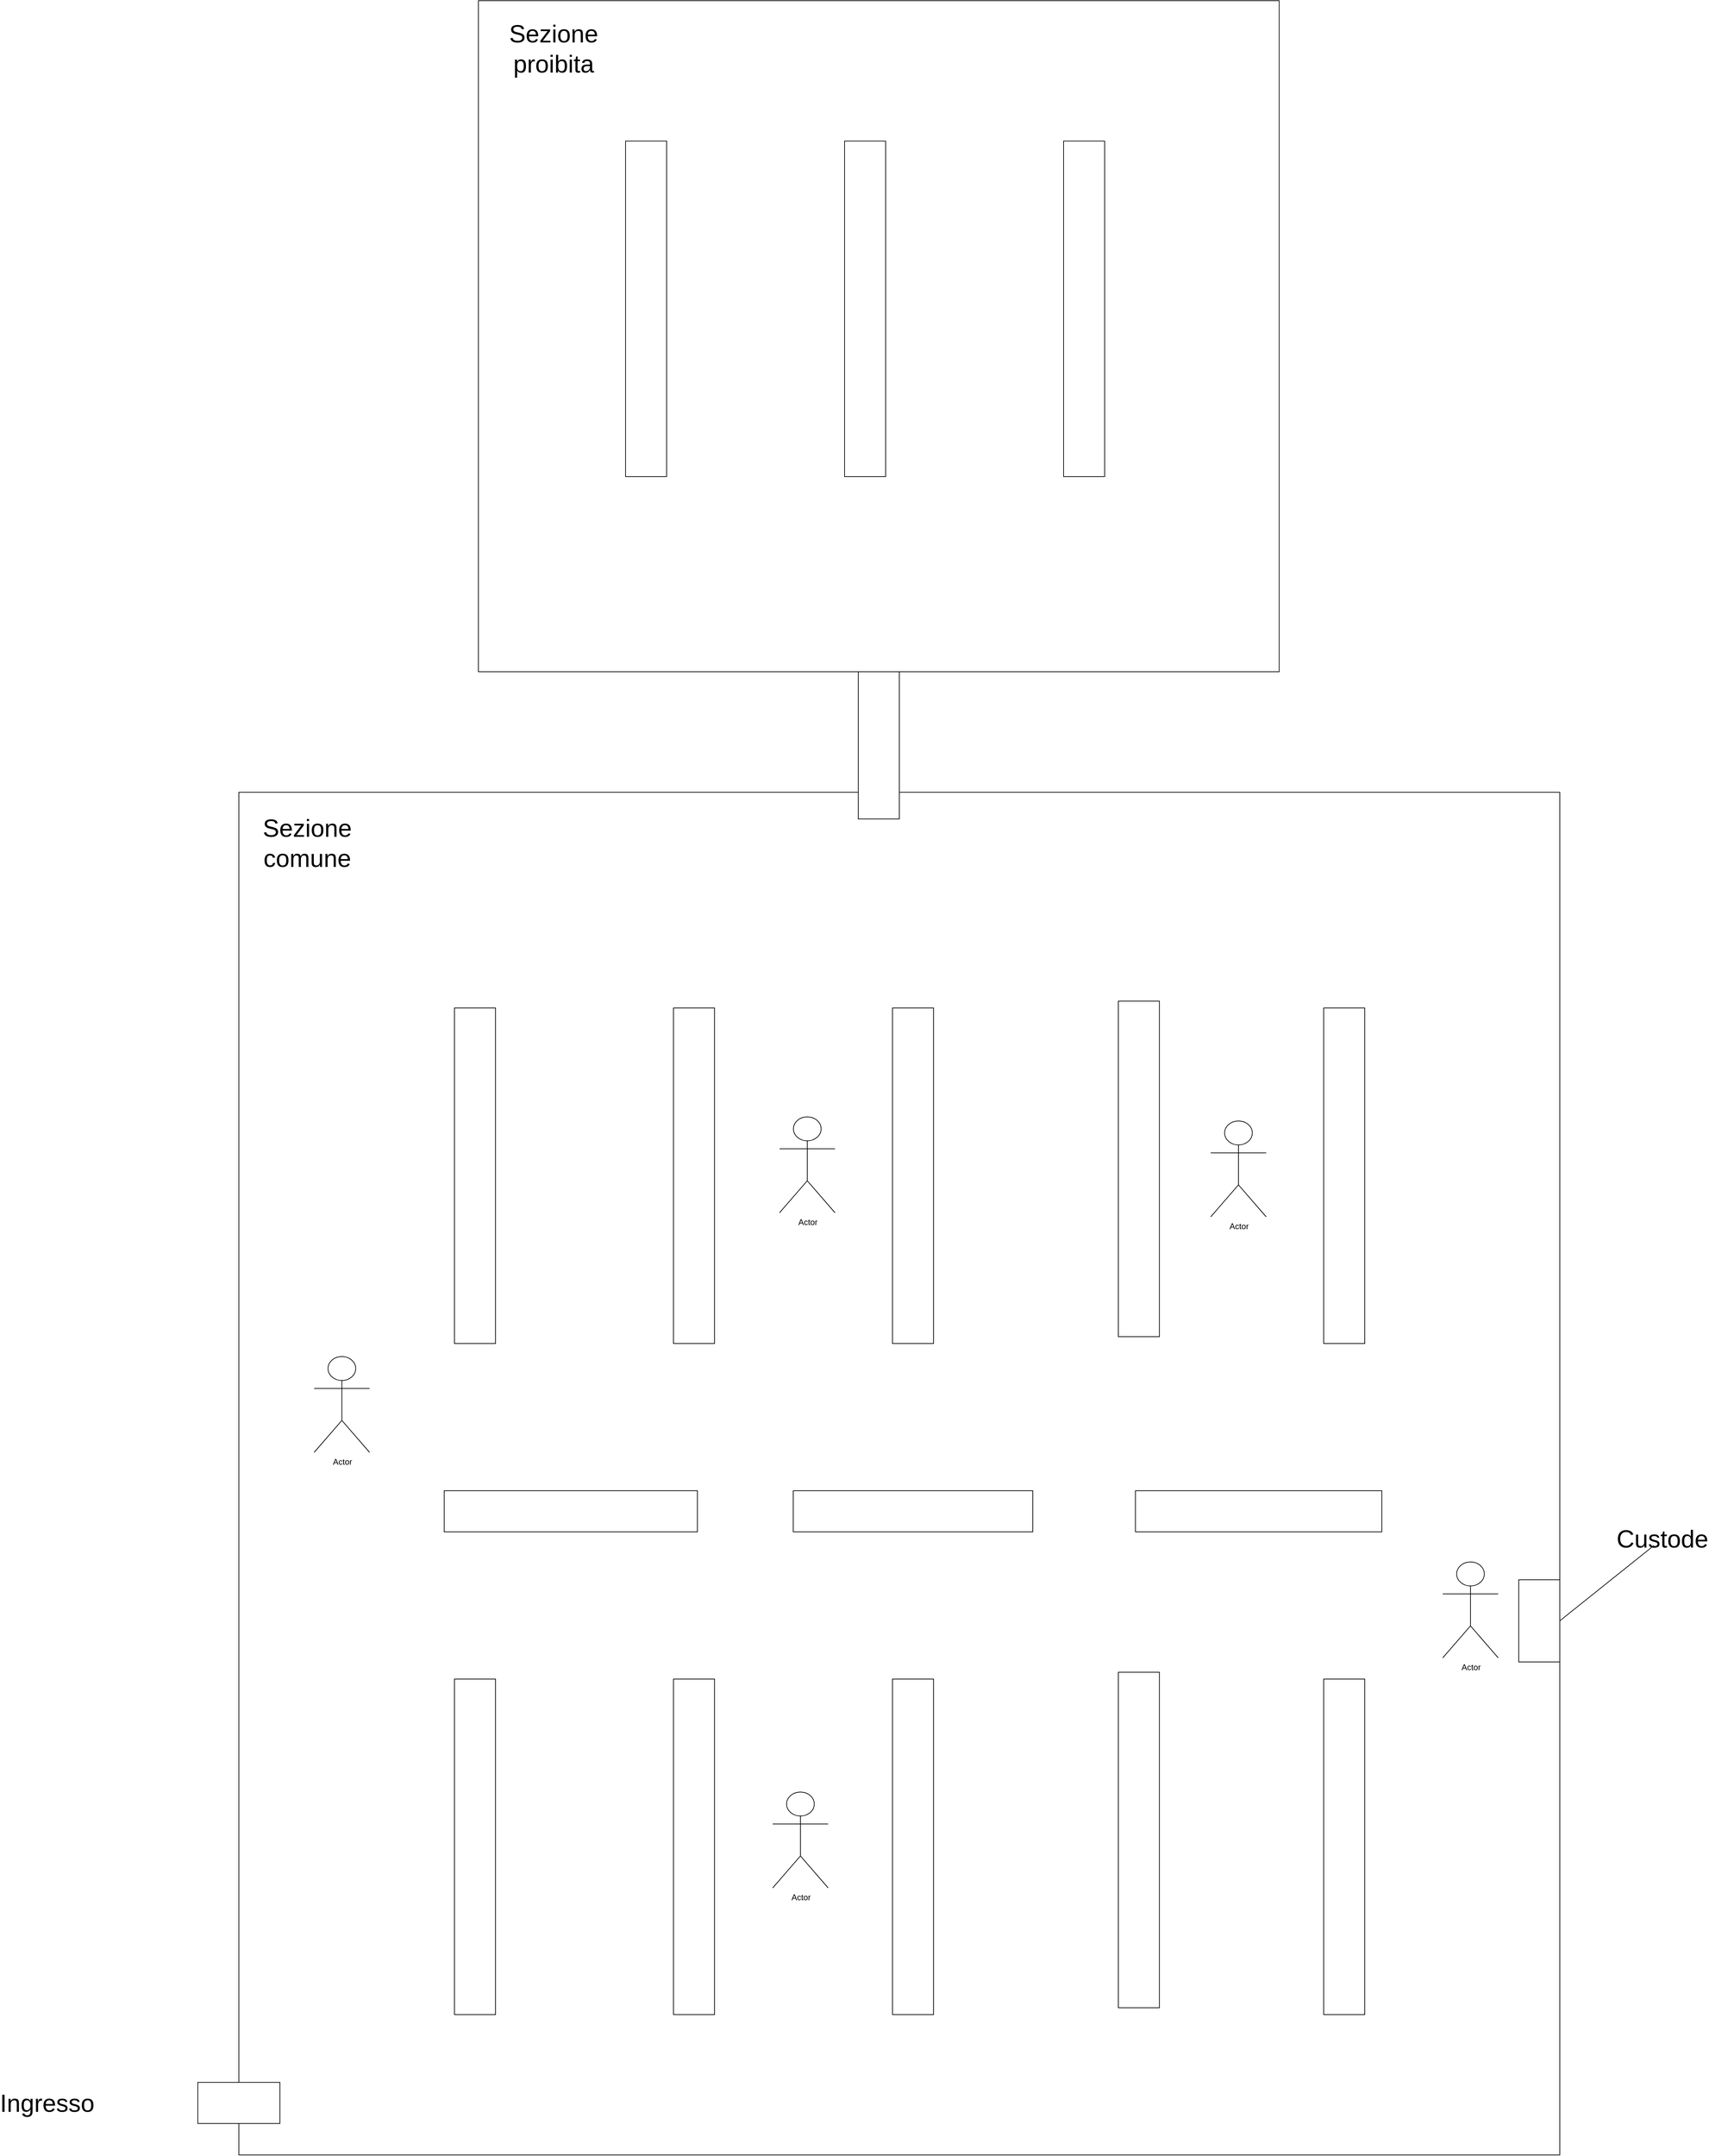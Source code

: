 <mxfile version="13.7.9" type="device"><diagram id="JG5edx8Uj9yraAsjZOHz" name="Pagina-1"><mxGraphModel dx="4063" dy="2349" grid="1" gridSize="10" guides="1" tooltips="1" connect="1" arrows="1" fold="1" page="1" pageScale="1" pageWidth="3300" pageHeight="4681" math="0" shadow="0"><root><mxCell id="0"/><mxCell id="1" parent="0"/><mxCell id="V5tDBc-KA7uXwfIjTcqf-3" value="" style="rounded=0;whiteSpace=wrap;html=1;" vertex="1" parent="1"><mxGeometry x="730" y="1346" width="1930" height="1990" as="geometry"/></mxCell><mxCell id="V5tDBc-KA7uXwfIjTcqf-4" value="" style="rounded=0;whiteSpace=wrap;html=1;rotation=-90;" vertex="1" parent="1"><mxGeometry x="830" y="2856" width="490" height="60" as="geometry"/></mxCell><mxCell id="V5tDBc-KA7uXwfIjTcqf-5" value="" style="rounded=0;whiteSpace=wrap;html=1;rotation=-90;" vertex="1" parent="1"><mxGeometry x="1150" y="2856" width="490" height="60" as="geometry"/></mxCell><mxCell id="V5tDBc-KA7uXwfIjTcqf-6" value="" style="rounded=0;whiteSpace=wrap;html=1;rotation=-90;" vertex="1" parent="1"><mxGeometry x="1470" y="2856" width="490" height="60" as="geometry"/></mxCell><mxCell id="V5tDBc-KA7uXwfIjTcqf-7" value="" style="rounded=0;whiteSpace=wrap;html=1;rotation=-90;" vertex="1" parent="1"><mxGeometry x="1800" y="2846" width="490" height="60" as="geometry"/></mxCell><mxCell id="V5tDBc-KA7uXwfIjTcqf-8" value="" style="rounded=0;whiteSpace=wrap;html=1;rotation=-90;" vertex="1" parent="1"><mxGeometry x="2100" y="2856" width="490" height="60" as="geometry"/></mxCell><mxCell id="V5tDBc-KA7uXwfIjTcqf-9" value="" style="rounded=0;whiteSpace=wrap;html=1;rotation=0;" vertex="1" parent="1"><mxGeometry x="1030" y="2366" width="370" height="60" as="geometry"/></mxCell><mxCell id="V5tDBc-KA7uXwfIjTcqf-10" value="" style="rounded=0;whiteSpace=wrap;html=1;rotation=0;" vertex="1" parent="1"><mxGeometry x="2040" y="2366" width="360" height="60" as="geometry"/></mxCell><mxCell id="V5tDBc-KA7uXwfIjTcqf-11" value="" style="rounded=0;whiteSpace=wrap;html=1;rotation=-90;" vertex="1" parent="1"><mxGeometry x="830" y="1876" width="490" height="60" as="geometry"/></mxCell><mxCell id="V5tDBc-KA7uXwfIjTcqf-12" value="" style="rounded=0;whiteSpace=wrap;html=1;rotation=-90;" vertex="1" parent="1"><mxGeometry x="1150" y="1876" width="490" height="60" as="geometry"/></mxCell><mxCell id="V5tDBc-KA7uXwfIjTcqf-13" value="" style="rounded=0;whiteSpace=wrap;html=1;rotation=-90;" vertex="1" parent="1"><mxGeometry x="1470" y="1876" width="490" height="60" as="geometry"/></mxCell><mxCell id="V5tDBc-KA7uXwfIjTcqf-14" value="" style="rounded=0;whiteSpace=wrap;html=1;rotation=-90;" vertex="1" parent="1"><mxGeometry x="1800" y="1866" width="490" height="60" as="geometry"/></mxCell><mxCell id="V5tDBc-KA7uXwfIjTcqf-15" value="" style="rounded=0;whiteSpace=wrap;html=1;rotation=-90;" vertex="1" parent="1"><mxGeometry x="2100" y="1876" width="490" height="60" as="geometry"/></mxCell><mxCell id="V5tDBc-KA7uXwfIjTcqf-16" value="" style="rounded=0;whiteSpace=wrap;html=1;rotation=0;" vertex="1" parent="1"><mxGeometry x="1540" y="2366" width="350" height="60" as="geometry"/></mxCell><mxCell id="V5tDBc-KA7uXwfIjTcqf-18" value="" style="rounded=0;whiteSpace=wrap;html=1;rotation=90;" vertex="1" parent="1"><mxGeometry x="2570" y="2526" width="120" height="60" as="geometry"/></mxCell><mxCell id="V5tDBc-KA7uXwfIjTcqf-19" value="&lt;font style=&quot;font-size: 36px&quot;&gt;Custode&lt;/font&gt;" style="text;html=1;strokeColor=none;fillColor=none;align=center;verticalAlign=middle;whiteSpace=wrap;rounded=0;" vertex="1" parent="1"><mxGeometry x="2790" y="2426" width="40" height="20" as="geometry"/></mxCell><mxCell id="V5tDBc-KA7uXwfIjTcqf-21" value="" style="endArrow=none;html=1;exitX=0.5;exitY=0;exitDx=0;exitDy=0;" edge="1" parent="1" source="V5tDBc-KA7uXwfIjTcqf-18" target="V5tDBc-KA7uXwfIjTcqf-19"><mxGeometry width="50" height="50" relative="1" as="geometry"><mxPoint x="2270" y="2346" as="sourcePoint"/><mxPoint x="2320" y="2296" as="targetPoint"/></mxGeometry></mxCell><mxCell id="V5tDBc-KA7uXwfIjTcqf-22" value="" style="rounded=0;whiteSpace=wrap;html=1;" vertex="1" parent="1"><mxGeometry x="670" y="3230" width="120" height="60" as="geometry"/></mxCell><mxCell id="V5tDBc-KA7uXwfIjTcqf-23" value="&lt;font style=&quot;font-size: 36px&quot;&gt;Ingresso&lt;/font&gt;" style="text;html=1;strokeColor=none;fillColor=none;align=center;verticalAlign=middle;whiteSpace=wrap;rounded=0;" vertex="1" parent="1"><mxGeometry x="430" y="3250" width="40" height="20" as="geometry"/></mxCell><mxCell id="V5tDBc-KA7uXwfIjTcqf-24" value="" style="rounded=0;whiteSpace=wrap;html=1;rotation=90;" vertex="1" parent="1"><mxGeometry x="1530" y="1220" width="270" height="60" as="geometry"/></mxCell><mxCell id="V5tDBc-KA7uXwfIjTcqf-25" value="" style="rounded=0;whiteSpace=wrap;html=1;" vertex="1" parent="1"><mxGeometry x="1080" y="190" width="1170" height="980" as="geometry"/></mxCell><mxCell id="V5tDBc-KA7uXwfIjTcqf-27" value="" style="rounded=0;whiteSpace=wrap;html=1;rotation=-90;" vertex="1" parent="1"><mxGeometry x="1080" y="610" width="490" height="60" as="geometry"/></mxCell><mxCell id="V5tDBc-KA7uXwfIjTcqf-28" value="" style="rounded=0;whiteSpace=wrap;html=1;rotation=-90;" vertex="1" parent="1"><mxGeometry x="1400" y="610" width="490" height="60" as="geometry"/></mxCell><mxCell id="V5tDBc-KA7uXwfIjTcqf-29" value="" style="rounded=0;whiteSpace=wrap;html=1;rotation=-90;" vertex="1" parent="1"><mxGeometry x="1720" y="610" width="490" height="60" as="geometry"/></mxCell><mxCell id="V5tDBc-KA7uXwfIjTcqf-33" value="&lt;span style=&quot;font-size: 36px&quot;&gt;Sezione comune&lt;/span&gt;" style="text;html=1;strokeColor=none;fillColor=none;align=center;verticalAlign=middle;whiteSpace=wrap;rounded=0;" vertex="1" parent="1"><mxGeometry x="810" y="1410" width="40" height="20" as="geometry"/></mxCell><mxCell id="V5tDBc-KA7uXwfIjTcqf-34" value="&lt;span style=&quot;font-size: 36px&quot;&gt;Sezione proibita&lt;/span&gt;" style="text;html=1;strokeColor=none;fillColor=none;align=center;verticalAlign=middle;whiteSpace=wrap;rounded=0;" vertex="1" parent="1"><mxGeometry x="1170" y="250" width="40" height="20" as="geometry"/></mxCell><mxCell id="V5tDBc-KA7uXwfIjTcqf-35" value="Actor" style="shape=umlActor;verticalLabelPosition=bottom;verticalAlign=top;html=1;outlineConnect=0;" vertex="1" parent="1"><mxGeometry x="2489" y="2470" width="81" height="140" as="geometry"/></mxCell><mxCell id="V5tDBc-KA7uXwfIjTcqf-36" value="Actor" style="shape=umlActor;verticalLabelPosition=bottom;verticalAlign=top;html=1;outlineConnect=0;" vertex="1" parent="1"><mxGeometry x="1510" y="2806" width="81" height="140" as="geometry"/></mxCell><mxCell id="V5tDBc-KA7uXwfIjTcqf-37" value="Actor" style="shape=umlActor;verticalLabelPosition=bottom;verticalAlign=top;html=1;outlineConnect=0;" vertex="1" parent="1"><mxGeometry x="2150" y="1826" width="81" height="140" as="geometry"/></mxCell><mxCell id="V5tDBc-KA7uXwfIjTcqf-38" value="Actor" style="shape=umlActor;verticalLabelPosition=bottom;verticalAlign=top;html=1;outlineConnect=0;" vertex="1" parent="1"><mxGeometry x="1520" y="1820" width="81" height="140" as="geometry"/></mxCell><mxCell id="V5tDBc-KA7uXwfIjTcqf-39" value="Actor" style="shape=umlActor;verticalLabelPosition=bottom;verticalAlign=top;html=1;outlineConnect=0;" vertex="1" parent="1"><mxGeometry x="840" y="2170" width="81" height="140" as="geometry"/></mxCell></root></mxGraphModel></diagram></mxfile>